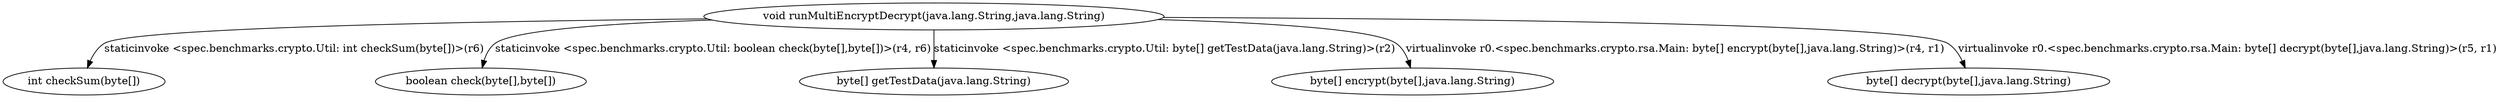 digraph g {
1[label="int checkSum(byte[])"]
2[label="boolean check(byte[],byte[])"]
5[label="byte[] getTestData(java.lang.String)"]
4[label="byte[] encrypt(byte[],java.lang.String)"]
0[label="void runMultiEncryptDecrypt(java.lang.String,java.lang.String)"]
3[label="byte[] decrypt(byte[],java.lang.String)"]
0->1[label="staticinvoke <spec.benchmarks.crypto.Util: int checkSum(byte[])>(r6)"]
0->2[label="staticinvoke <spec.benchmarks.crypto.Util: boolean check(byte[],byte[])>(r4, r6)"]
0->3[label="virtualinvoke r0.<spec.benchmarks.crypto.rsa.Main: byte[] decrypt(byte[],java.lang.String)>(r5, r1)"]
0->4[label="virtualinvoke r0.<spec.benchmarks.crypto.rsa.Main: byte[] encrypt(byte[],java.lang.String)>(r4, r1)"]
0->5[label="staticinvoke <spec.benchmarks.crypto.Util: byte[] getTestData(java.lang.String)>(r2)"]
}